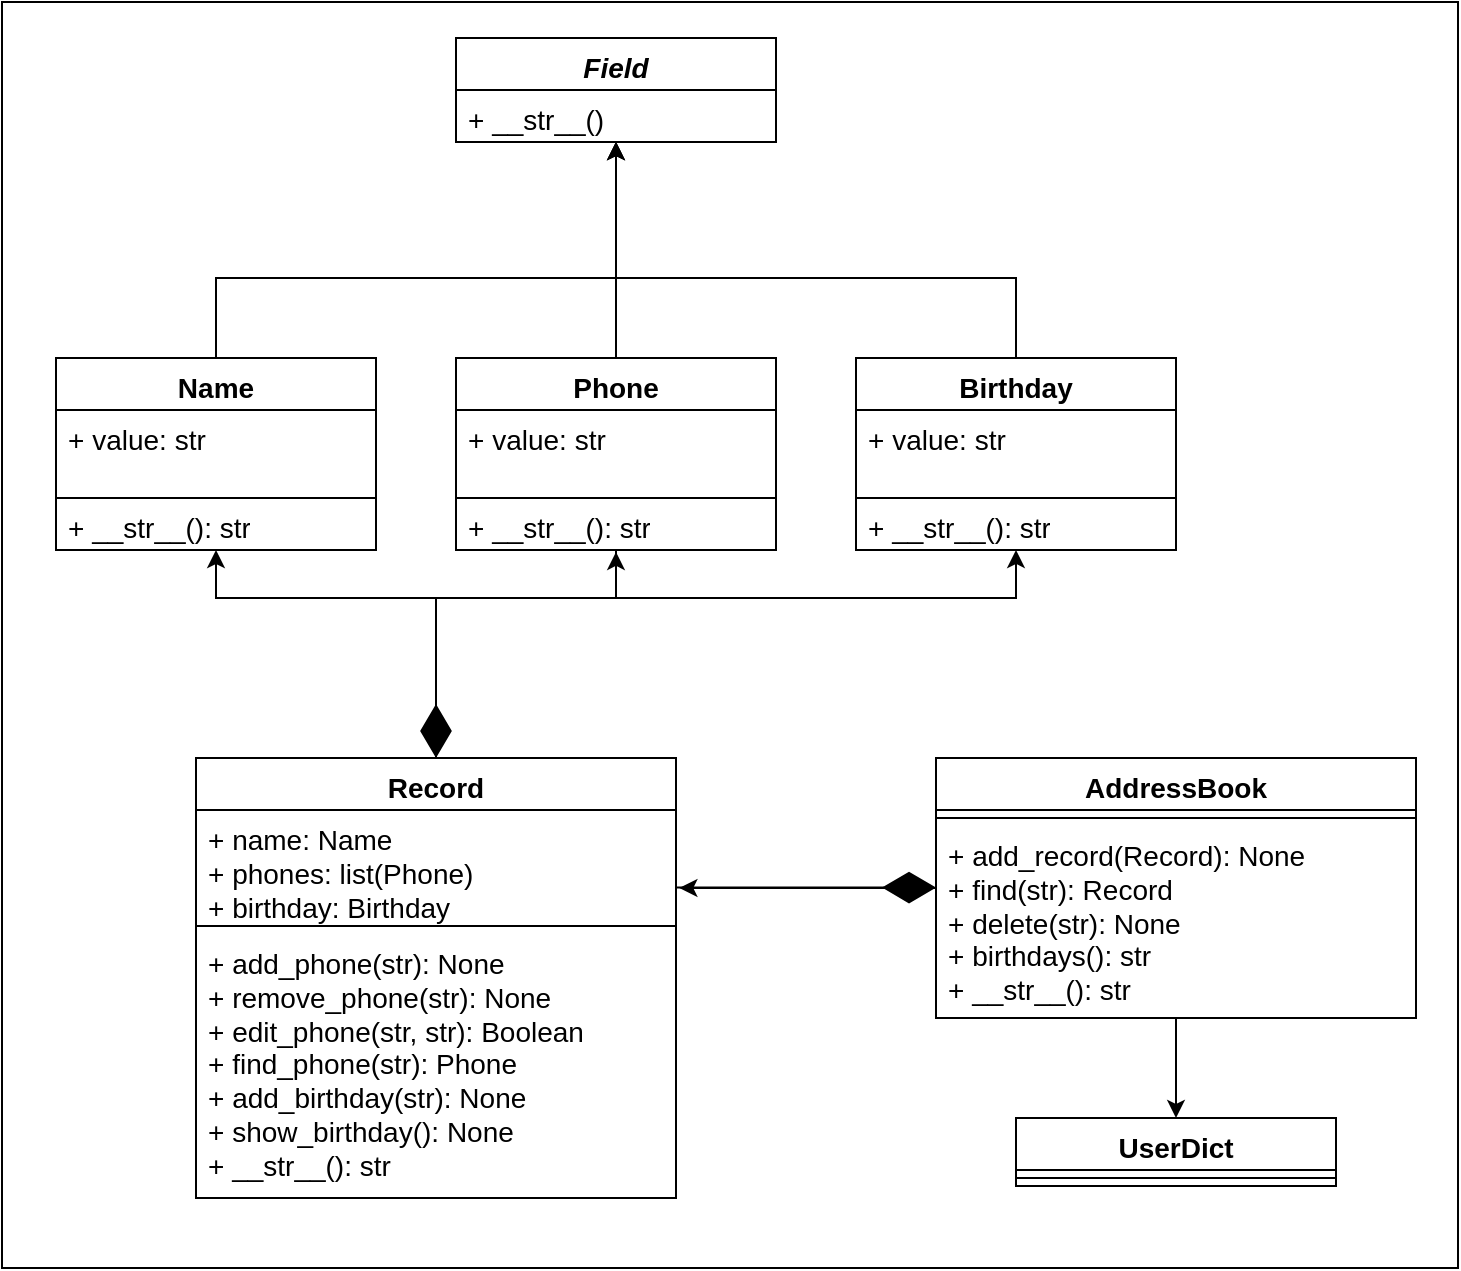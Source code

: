 <mxfile version="24.7.7">
  <diagram id="C5RBs43oDa-KdzZeNtuy" name="Page-1">
    <mxGraphModel dx="1434" dy="738" grid="0" gridSize="10" guides="1" tooltips="1" connect="1" arrows="1" fold="1" page="1" pageScale="1" pageWidth="827" pageHeight="1169" background="#ffffff" math="0" shadow="0">
      <root>
        <mxCell id="WIyWlLk6GJQsqaUBKTNV-0" />
        <mxCell id="WIyWlLk6GJQsqaUBKTNV-1" parent="WIyWlLk6GJQsqaUBKTNV-0" />
        <mxCell id="SqdrHe70hMCz6pKfbsu6-0" value="" style="rounded=0;whiteSpace=wrap;html=1;" parent="WIyWlLk6GJQsqaUBKTNV-1" vertex="1">
          <mxGeometry x="93" y="62" width="728" height="633" as="geometry" />
        </mxCell>
        <mxCell id="LvY1JkaJifsV1Zlp7NIa-3" value="&lt;i&gt;Field&lt;/i&gt;" style="swimlane;fontStyle=1;align=center;verticalAlign=top;childLayout=stackLayout;horizontal=1;startSize=26;horizontalStack=0;resizeParent=1;resizeParentMax=0;resizeLast=0;collapsible=1;marginBottom=0;whiteSpace=wrap;html=1;fontSize=14;" parent="WIyWlLk6GJQsqaUBKTNV-1" vertex="1">
          <mxGeometry x="320" y="80" width="160" height="52" as="geometry" />
        </mxCell>
        <mxCell id="LvY1JkaJifsV1Zlp7NIa-6" value="+ __str__()&lt;div&gt;&lt;br&gt;&lt;/div&gt;" style="text;strokeColor=none;fillColor=none;align=left;verticalAlign=top;spacingLeft=4;spacingRight=4;overflow=hidden;rotatable=0;points=[[0,0.5],[1,0.5]];portConstraint=eastwest;whiteSpace=wrap;html=1;fontSize=14;" parent="LvY1JkaJifsV1Zlp7NIa-3" vertex="1">
          <mxGeometry y="26" width="160" height="26" as="geometry" />
        </mxCell>
        <mxCell id="LvY1JkaJifsV1Zlp7NIa-25" style="edgeStyle=orthogonalEdgeStyle;rounded=0;orthogonalLoop=1;jettySize=auto;html=1;" parent="WIyWlLk6GJQsqaUBKTNV-1" source="LvY1JkaJifsV1Zlp7NIa-12" target="LvY1JkaJifsV1Zlp7NIa-3" edge="1">
          <mxGeometry relative="1" as="geometry" />
        </mxCell>
        <mxCell id="LvY1JkaJifsV1Zlp7NIa-12" value="Phone" style="swimlane;fontStyle=1;align=center;verticalAlign=top;childLayout=stackLayout;horizontal=1;startSize=26;horizontalStack=0;resizeParent=1;resizeParentMax=0;resizeLast=0;collapsible=1;marginBottom=0;whiteSpace=wrap;html=1;fontSize=14;" parent="WIyWlLk6GJQsqaUBKTNV-1" vertex="1">
          <mxGeometry x="320" y="240" width="160" height="96" as="geometry" />
        </mxCell>
        <mxCell id="LvY1JkaJifsV1Zlp7NIa-13" value="+ value: str" style="text;strokeColor=none;fillColor=none;align=left;verticalAlign=top;spacingLeft=4;spacingRight=4;overflow=hidden;rotatable=0;points=[[0,0.5],[1,0.5]];portConstraint=eastwest;whiteSpace=wrap;html=1;fontSize=14;" parent="LvY1JkaJifsV1Zlp7NIa-12" vertex="1">
          <mxGeometry y="26" width="160" height="44" as="geometry" />
        </mxCell>
        <mxCell id="H4jVIGQ5gie-wcbyqiWU-0" value="&lt;div&gt;+ __str__(): str&lt;br&gt;&lt;/div&gt;" style="text;strokeColor=default;fillColor=none;align=left;verticalAlign=top;spacingLeft=4;spacingRight=4;overflow=hidden;rotatable=0;points=[[0,0.5],[1,0.5]];portConstraint=eastwest;whiteSpace=wrap;html=1;fontSize=14;" vertex="1" parent="LvY1JkaJifsV1Zlp7NIa-12">
          <mxGeometry y="70" width="160" height="26" as="geometry" />
        </mxCell>
        <mxCell id="LvY1JkaJifsV1Zlp7NIa-24" style="edgeStyle=orthogonalEdgeStyle;rounded=0;orthogonalLoop=1;jettySize=auto;html=1;" parent="WIyWlLk6GJQsqaUBKTNV-1" source="LvY1JkaJifsV1Zlp7NIa-16" target="LvY1JkaJifsV1Zlp7NIa-3" edge="1">
          <mxGeometry relative="1" as="geometry">
            <mxPoint x="200" y="210" as="targetPoint" />
            <Array as="points">
              <mxPoint x="200" y="200" />
              <mxPoint x="400" y="200" />
            </Array>
          </mxGeometry>
        </mxCell>
        <mxCell id="LvY1JkaJifsV1Zlp7NIa-16" value="Name" style="swimlane;fontStyle=1;align=center;verticalAlign=top;childLayout=stackLayout;horizontal=1;startSize=26;horizontalStack=0;resizeParent=1;resizeParentMax=0;resizeLast=0;collapsible=1;marginBottom=0;whiteSpace=wrap;html=1;fontSize=14;" parent="WIyWlLk6GJQsqaUBKTNV-1" vertex="1">
          <mxGeometry x="120" y="240" width="160" height="96" as="geometry" />
        </mxCell>
        <mxCell id="LvY1JkaJifsV1Zlp7NIa-17" value="+ value: str" style="text;strokeColor=none;fillColor=none;align=left;verticalAlign=top;spacingLeft=4;spacingRight=4;overflow=hidden;rotatable=0;points=[[0,0.5],[1,0.5]];portConstraint=eastwest;whiteSpace=wrap;html=1;fontSize=14;" parent="LvY1JkaJifsV1Zlp7NIa-16" vertex="1">
          <mxGeometry y="26" width="160" height="44" as="geometry" />
        </mxCell>
        <mxCell id="H4jVIGQ5gie-wcbyqiWU-1" value="&lt;div&gt;+ __str__(): str&lt;br&gt;&lt;/div&gt;" style="text;strokeColor=default;fillColor=none;align=left;verticalAlign=top;spacingLeft=4;spacingRight=4;overflow=hidden;rotatable=0;points=[[0,0.5],[1,0.5]];portConstraint=eastwest;whiteSpace=wrap;html=1;fontSize=14;" vertex="1" parent="LvY1JkaJifsV1Zlp7NIa-16">
          <mxGeometry y="70" width="160" height="26" as="geometry" />
        </mxCell>
        <mxCell id="LvY1JkaJifsV1Zlp7NIa-26" style="edgeStyle=orthogonalEdgeStyle;rounded=0;orthogonalLoop=1;jettySize=auto;html=1;" parent="WIyWlLk6GJQsqaUBKTNV-1" source="LvY1JkaJifsV1Zlp7NIa-20" target="LvY1JkaJifsV1Zlp7NIa-3" edge="1">
          <mxGeometry relative="1" as="geometry">
            <Array as="points">
              <mxPoint x="600" y="200" />
              <mxPoint x="400" y="200" />
            </Array>
          </mxGeometry>
        </mxCell>
        <mxCell id="LvY1JkaJifsV1Zlp7NIa-20" value="Birthday" style="swimlane;fontStyle=1;align=center;verticalAlign=top;childLayout=stackLayout;horizontal=1;startSize=26;horizontalStack=0;resizeParent=1;resizeParentMax=0;resizeLast=0;collapsible=1;marginBottom=0;whiteSpace=wrap;html=1;fontSize=14;" parent="WIyWlLk6GJQsqaUBKTNV-1" vertex="1">
          <mxGeometry x="520" y="240" width="160" height="96" as="geometry" />
        </mxCell>
        <mxCell id="LvY1JkaJifsV1Zlp7NIa-21" value="+ value: str" style="text;strokeColor=none;fillColor=none;align=left;verticalAlign=top;spacingLeft=4;spacingRight=4;overflow=hidden;rotatable=0;points=[[0,0.5],[1,0.5]];portConstraint=eastwest;whiteSpace=wrap;html=1;fontSize=14;" parent="LvY1JkaJifsV1Zlp7NIa-20" vertex="1">
          <mxGeometry y="26" width="160" height="44" as="geometry" />
        </mxCell>
        <mxCell id="H4jVIGQ5gie-wcbyqiWU-2" value="+ __str__(): str" style="text;strokeColor=default;fillColor=none;align=left;verticalAlign=top;spacingLeft=4;spacingRight=4;overflow=hidden;rotatable=0;points=[[0,0.5],[1,0.5]];portConstraint=eastwest;whiteSpace=wrap;html=1;fontSize=14;" vertex="1" parent="LvY1JkaJifsV1Zlp7NIa-20">
          <mxGeometry y="70" width="160" height="26" as="geometry" />
        </mxCell>
        <mxCell id="LvY1JkaJifsV1Zlp7NIa-36" style="edgeStyle=orthogonalEdgeStyle;rounded=0;orthogonalLoop=1;jettySize=auto;html=1;entryX=0.5;entryY=1;entryDx=0;entryDy=0;" parent="WIyWlLk6GJQsqaUBKTNV-1" source="LvY1JkaJifsV1Zlp7NIa-29" target="LvY1JkaJifsV1Zlp7NIa-20" edge="1">
          <mxGeometry relative="1" as="geometry">
            <Array as="points">
              <mxPoint x="310" y="360" />
              <mxPoint x="600" y="360" />
            </Array>
          </mxGeometry>
        </mxCell>
        <mxCell id="LvY1JkaJifsV1Zlp7NIa-37" style="edgeStyle=orthogonalEdgeStyle;rounded=0;orthogonalLoop=1;jettySize=auto;html=1;entryX=0.5;entryY=1;entryDx=0;entryDy=0;" parent="WIyWlLk6GJQsqaUBKTNV-1" source="LvY1JkaJifsV1Zlp7NIa-29" target="LvY1JkaJifsV1Zlp7NIa-16" edge="1">
          <mxGeometry relative="1" as="geometry">
            <Array as="points">
              <mxPoint x="310" y="360" />
              <mxPoint x="200" y="360" />
            </Array>
          </mxGeometry>
        </mxCell>
        <mxCell id="LvY1JkaJifsV1Zlp7NIa-29" value="Record" style="swimlane;fontStyle=1;align=center;verticalAlign=top;childLayout=stackLayout;horizontal=1;startSize=26;horizontalStack=0;resizeParent=1;resizeParentMax=0;resizeLast=0;collapsible=1;marginBottom=0;whiteSpace=wrap;html=1;fontSize=14;" parent="WIyWlLk6GJQsqaUBKTNV-1" vertex="1">
          <mxGeometry x="190" y="440" width="240" height="220" as="geometry" />
        </mxCell>
        <mxCell id="LvY1JkaJifsV1Zlp7NIa-30" value="+ name: Name&lt;div style=&quot;font-size: 14px;&quot;&gt;+ phones: list(Phone)&lt;/div&gt;&lt;div style=&quot;font-size: 14px;&quot;&gt;+ birthday: Birthday&lt;/div&gt;" style="text;strokeColor=none;fillColor=none;align=left;verticalAlign=top;spacingLeft=4;spacingRight=4;overflow=hidden;rotatable=0;points=[[0,0.5],[1,0.5]];portConstraint=eastwest;whiteSpace=wrap;html=1;fontSize=14;" parent="LvY1JkaJifsV1Zlp7NIa-29" vertex="1">
          <mxGeometry y="26" width="240" height="54" as="geometry" />
        </mxCell>
        <mxCell id="LvY1JkaJifsV1Zlp7NIa-31" value="" style="line;strokeWidth=1;fillColor=none;align=left;verticalAlign=middle;spacingTop=-1;spacingLeft=3;spacingRight=3;rotatable=0;labelPosition=right;points=[];portConstraint=eastwest;strokeColor=inherit;" parent="LvY1JkaJifsV1Zlp7NIa-29" vertex="1">
          <mxGeometry y="80" width="240" height="8" as="geometry" />
        </mxCell>
        <mxCell id="LvY1JkaJifsV1Zlp7NIa-32" value="+ add_phone(str): None&lt;div style=&quot;font-size: 14px;&quot;&gt;+ remove_phone(str): None&lt;/div&gt;&lt;div style=&quot;font-size: 14px;&quot;&gt;+ edit_phone(str, str): Boolean&lt;/div&gt;&lt;div style=&quot;font-size: 14px;&quot;&gt;+ find_phone(str): Phone&lt;/div&gt;&lt;div style=&quot;font-size: 14px;&quot;&gt;+ add_birthday(str): None&lt;/div&gt;&lt;div style=&quot;font-size: 14px;&quot;&gt;+ show_birthday(): None&lt;/div&gt;&lt;div style=&quot;font-size: 14px;&quot;&gt;+ __str__():&amp;nbsp;&lt;span style=&quot;font-size: 14px; background-color: initial;&quot;&gt;str&lt;/span&gt;&lt;/div&gt;" style="text;strokeColor=none;fillColor=none;align=left;verticalAlign=top;spacingLeft=4;spacingRight=4;overflow=hidden;rotatable=0;points=[[0,0.5],[1,0.5]];portConstraint=eastwest;whiteSpace=wrap;html=1;fontSize=14;" parent="LvY1JkaJifsV1Zlp7NIa-29" vertex="1">
          <mxGeometry y="88" width="240" height="132" as="geometry" />
        </mxCell>
        <mxCell id="LvY1JkaJifsV1Zlp7NIa-34" value="" style="endArrow=diamondThin;endFill=1;endSize=24;html=1;rounded=0;entryX=0.5;entryY=0;entryDx=0;entryDy=0;exitX=0.5;exitY=1;exitDx=0;exitDy=0;" parent="WIyWlLk6GJQsqaUBKTNV-1" source="LvY1JkaJifsV1Zlp7NIa-12" target="LvY1JkaJifsV1Zlp7NIa-29" edge="1">
          <mxGeometry width="160" relative="1" as="geometry">
            <mxPoint x="280" y="360" as="sourcePoint" />
            <mxPoint x="440" y="360" as="targetPoint" />
            <Array as="points">
              <mxPoint x="400" y="340" />
              <mxPoint x="400" y="360" />
              <mxPoint x="310" y="360" />
            </Array>
          </mxGeometry>
        </mxCell>
        <mxCell id="LvY1JkaJifsV1Zlp7NIa-53" style="edgeStyle=orthogonalEdgeStyle;rounded=0;orthogonalLoop=1;jettySize=auto;html=1;entryX=0.5;entryY=0;entryDx=0;entryDy=0;" parent="WIyWlLk6GJQsqaUBKTNV-1" source="LvY1JkaJifsV1Zlp7NIa-38" target="LvY1JkaJifsV1Zlp7NIa-49" edge="1">
          <mxGeometry relative="1" as="geometry" />
        </mxCell>
        <mxCell id="LvY1JkaJifsV1Zlp7NIa-38" value="AddressBook" style="swimlane;fontStyle=1;align=center;verticalAlign=top;childLayout=stackLayout;horizontal=1;startSize=26;horizontalStack=0;resizeParent=1;resizeParentMax=0;resizeLast=0;collapsible=1;marginBottom=0;whiteSpace=wrap;html=1;fontSize=14;" parent="WIyWlLk6GJQsqaUBKTNV-1" vertex="1">
          <mxGeometry x="560" y="440" width="240" height="130" as="geometry" />
        </mxCell>
        <mxCell id="LvY1JkaJifsV1Zlp7NIa-40" value="" style="line;strokeWidth=1;fillColor=none;align=left;verticalAlign=middle;spacingTop=-1;spacingLeft=3;spacingRight=3;rotatable=0;labelPosition=right;points=[];portConstraint=eastwest;strokeColor=inherit;" parent="LvY1JkaJifsV1Zlp7NIa-38" vertex="1">
          <mxGeometry y="26" width="240" height="8" as="geometry" />
        </mxCell>
        <mxCell id="LvY1JkaJifsV1Zlp7NIa-41" value="+ add_record(Record): None&lt;div style=&quot;font-size: 14px;&quot;&gt;+ find(str): Record&lt;/div&gt;&lt;div style=&quot;font-size: 14px;&quot;&gt;+ delete(str): None&lt;/div&gt;&lt;div style=&quot;font-size: 14px;&quot;&gt;+ birthdays(): str&lt;/div&gt;&lt;div style=&quot;font-size: 14px;&quot;&gt;+ __str__(): str&lt;/div&gt;" style="text;strokeColor=none;fillColor=none;align=left;verticalAlign=top;spacingLeft=4;spacingRight=4;overflow=hidden;rotatable=0;points=[[0,0.5],[1,0.5]];portConstraint=eastwest;whiteSpace=wrap;html=1;fontSize=14;" parent="LvY1JkaJifsV1Zlp7NIa-38" vertex="1">
          <mxGeometry y="34" width="240" height="96" as="geometry" />
        </mxCell>
        <mxCell id="LvY1JkaJifsV1Zlp7NIa-44" value="" style="endArrow=diamondThin;endFill=1;endSize=24;html=1;rounded=0;" parent="WIyWlLk6GJQsqaUBKTNV-1" edge="1">
          <mxGeometry width="160" relative="1" as="geometry">
            <mxPoint x="430" y="504.8" as="sourcePoint" />
            <mxPoint x="560" y="504.8" as="targetPoint" />
          </mxGeometry>
        </mxCell>
        <mxCell id="LvY1JkaJifsV1Zlp7NIa-49" value="UserDict" style="swimlane;fontStyle=1;align=center;verticalAlign=top;childLayout=stackLayout;horizontal=1;startSize=26;horizontalStack=0;resizeParent=1;resizeParentMax=0;resizeLast=0;collapsible=1;marginBottom=0;whiteSpace=wrap;html=1;fontSize=14;" parent="WIyWlLk6GJQsqaUBKTNV-1" vertex="1">
          <mxGeometry x="600" y="620" width="160" height="34" as="geometry" />
        </mxCell>
        <mxCell id="LvY1JkaJifsV1Zlp7NIa-51" value="" style="line;strokeWidth=1;fillColor=none;align=left;verticalAlign=middle;spacingTop=-1;spacingLeft=3;spacingRight=3;rotatable=0;labelPosition=right;points=[];portConstraint=eastwest;strokeColor=inherit;" parent="LvY1JkaJifsV1Zlp7NIa-49" vertex="1">
          <mxGeometry y="26" width="160" height="8" as="geometry" />
        </mxCell>
        <mxCell id="LvY1JkaJifsV1Zlp7NIa-55" style="edgeStyle=orthogonalEdgeStyle;rounded=0;orthogonalLoop=1;jettySize=auto;html=1;entryX=1.007;entryY=0.722;entryDx=0;entryDy=0;entryPerimeter=0;" parent="WIyWlLk6GJQsqaUBKTNV-1" source="LvY1JkaJifsV1Zlp7NIa-38" target="LvY1JkaJifsV1Zlp7NIa-30" edge="1">
          <mxGeometry relative="1" as="geometry" />
        </mxCell>
        <mxCell id="H4jVIGQ5gie-wcbyqiWU-3" style="edgeStyle=orthogonalEdgeStyle;rounded=0;orthogonalLoop=1;jettySize=auto;html=1;entryX=0.5;entryY=1.038;entryDx=0;entryDy=0;entryPerimeter=0;" edge="1" parent="WIyWlLk6GJQsqaUBKTNV-1" source="LvY1JkaJifsV1Zlp7NIa-29" target="H4jVIGQ5gie-wcbyqiWU-0">
          <mxGeometry relative="1" as="geometry">
            <Array as="points">
              <mxPoint x="310" y="360" />
              <mxPoint x="400" y="360" />
            </Array>
          </mxGeometry>
        </mxCell>
      </root>
    </mxGraphModel>
  </diagram>
</mxfile>
